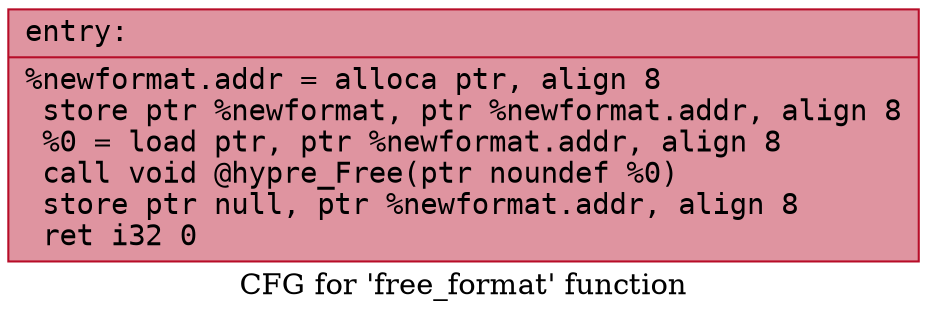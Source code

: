 digraph "CFG for 'free_format' function" {
	label="CFG for 'free_format' function";

	Node0x55a8c32d5170 [shape=record,color="#b70d28ff", style=filled, fillcolor="#b70d2870" fontname="Courier",label="{entry:\l|  %newformat.addr = alloca ptr, align 8\l  store ptr %newformat, ptr %newformat.addr, align 8\l  %0 = load ptr, ptr %newformat.addr, align 8\l  call void @hypre_Free(ptr noundef %0)\l  store ptr null, ptr %newformat.addr, align 8\l  ret i32 0\l}"];
}
